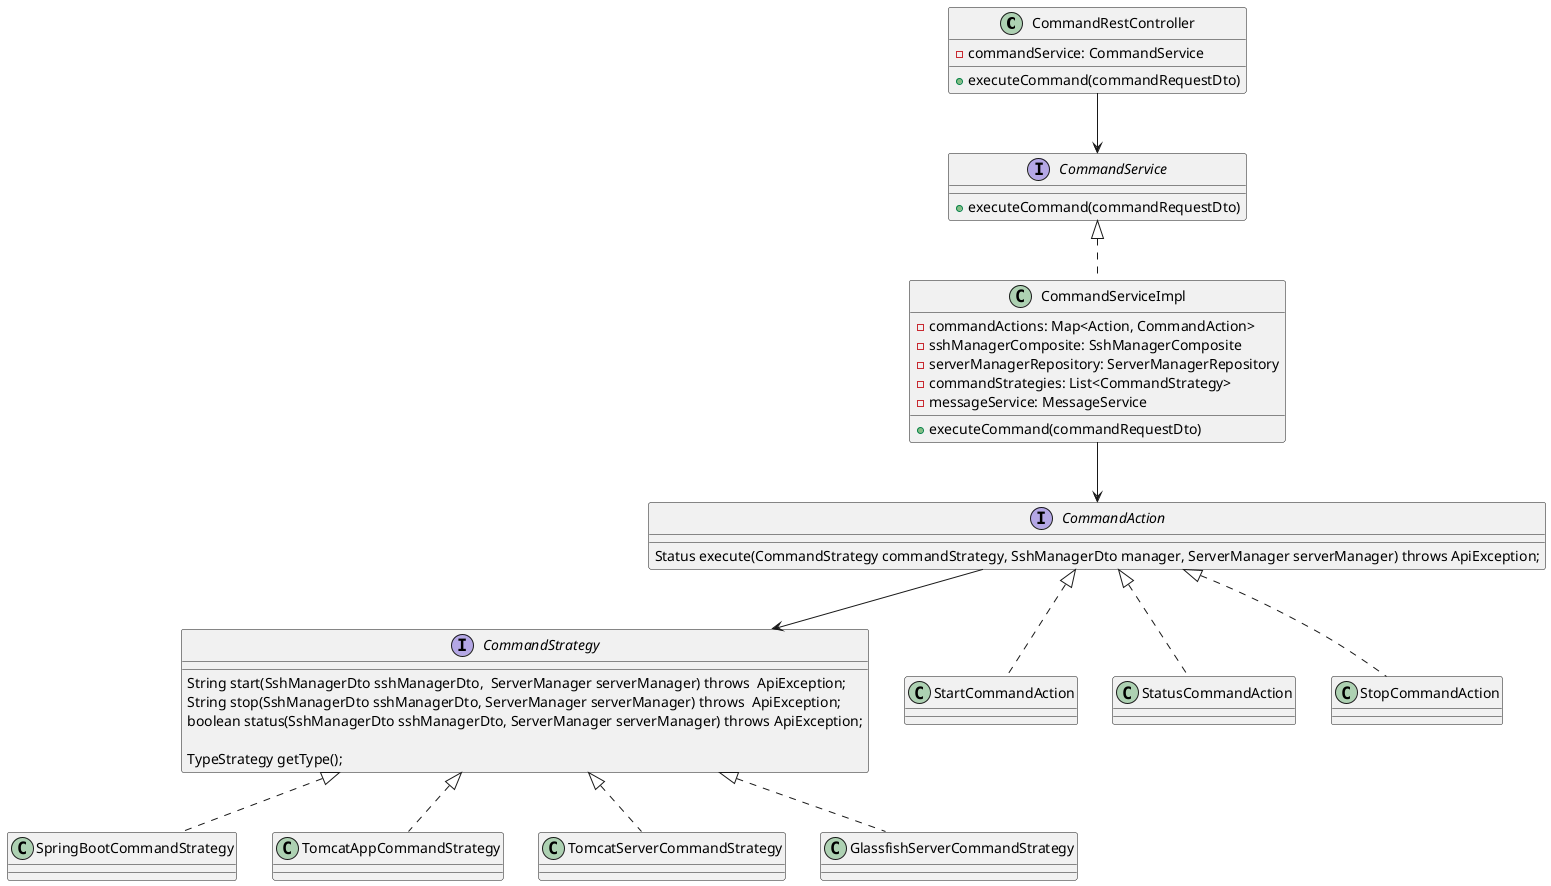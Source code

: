 @startuml



CommandRestController --> CommandService
CommandServiceImpl --> CommandAction
CommandAction --> CommandStrategy


class CommandRestController {
  - commandService: CommandService
  + executeCommand(commandRequestDto)
}

interface CommandService {
  + executeCommand(commandRequestDto)
}
class CommandServiceImpl  implements CommandService {
  - commandActions: Map<Action, CommandAction>
  - sshManagerComposite: SshManagerComposite
  - serverManagerRepository: ServerManagerRepository
  - commandStrategies: List<CommandStrategy>
  - messageService: MessageService
 + executeCommand(commandRequestDto)
}

interface CommandAction {
    Status execute(CommandStrategy commandStrategy, SshManagerDto manager, ServerManager serverManager) throws ApiException;
}
class StartCommandAction implements CommandAction {
}
class StatusCommandAction implements CommandAction {}
class StopCommandAction implements CommandAction {}

interface CommandStrategy {

    String start(SshManagerDto sshManagerDto,  ServerManager serverManager) throws  ApiException;
    String stop(SshManagerDto sshManagerDto, ServerManager serverManager) throws  ApiException;
    boolean status(SshManagerDto sshManagerDto, ServerManager serverManager) throws ApiException;

    TypeStrategy getType();
}

class SpringBootCommandStrategy implements CommandStrategy {}
class TomcatAppCommandStrategy implements CommandStrategy {}
class TomcatServerCommandStrategy implements CommandStrategy {}
class GlassfishServerCommandStrategy implements CommandStrategy {}
@enduml